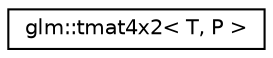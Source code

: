 digraph "Graphical Class Hierarchy"
{
  edge [fontname="Helvetica",fontsize="10",labelfontname="Helvetica",labelfontsize="10"];
  node [fontname="Helvetica",fontsize="10",shape=record];
  rankdir="LR";
  Node1 [label="glm::tmat4x2\< T, P \>",height=0.2,width=0.4,color="black", fillcolor="white", style="filled",URL="$structglm_1_1tmat4x2.html"];
}
